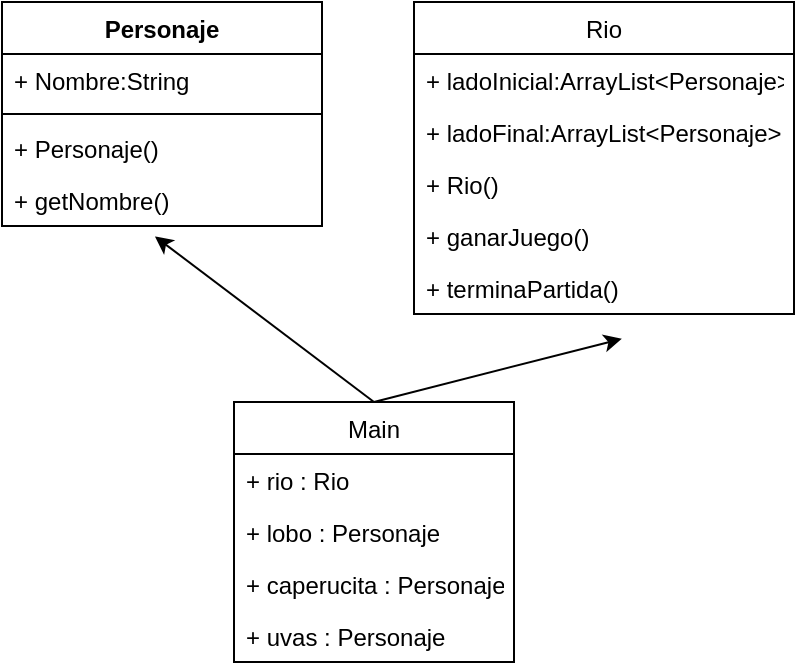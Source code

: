 <mxfile>
    <diagram id="LaN-MLVO-L5hd9xCTTjy" name="Página-1">
        <mxGraphModel dx="500" dy="1136" grid="1" gridSize="10" guides="1" tooltips="1" connect="1" arrows="1" fold="1" page="1" pageScale="1" pageWidth="827" pageHeight="1169" math="0" shadow="0">
            <root>
                <mxCell id="0"/>
                <mxCell id="1" parent="0"/>
                <mxCell id="2" value="Personaje" style="swimlane;fontStyle=1;align=center;verticalAlign=top;childLayout=stackLayout;horizontal=1;startSize=26;horizontalStack=0;resizeParent=1;resizeParentMax=0;resizeLast=0;collapsible=1;marginBottom=0;" parent="1" vertex="1">
                    <mxGeometry x="254" y="70" width="160" height="112" as="geometry"/>
                </mxCell>
                <mxCell id="3" value="+ Nombre:String&#10;" style="text;strokeColor=none;fillColor=none;align=left;verticalAlign=top;spacingLeft=4;spacingRight=4;overflow=hidden;rotatable=0;points=[[0,0.5],[1,0.5]];portConstraint=eastwest;" parent="2" vertex="1">
                    <mxGeometry y="26" width="160" height="26" as="geometry"/>
                </mxCell>
                <mxCell id="4" value="" style="line;strokeWidth=1;fillColor=none;align=left;verticalAlign=middle;spacingTop=-1;spacingLeft=3;spacingRight=3;rotatable=0;labelPosition=right;points=[];portConstraint=eastwest;strokeColor=inherit;" parent="2" vertex="1">
                    <mxGeometry y="52" width="160" height="8" as="geometry"/>
                </mxCell>
                <mxCell id="5" value="+ Personaje()" style="text;strokeColor=none;fillColor=none;align=left;verticalAlign=top;spacingLeft=4;spacingRight=4;overflow=hidden;rotatable=0;points=[[0,0.5],[1,0.5]];portConstraint=eastwest;" parent="2" vertex="1">
                    <mxGeometry y="60" width="160" height="26" as="geometry"/>
                </mxCell>
                <mxCell id="17" value="+ getNombre()" style="text;strokeColor=none;fillColor=none;align=left;verticalAlign=top;spacingLeft=4;spacingRight=4;overflow=hidden;rotatable=0;points=[[0,0.5],[1,0.5]];portConstraint=eastwest;" vertex="1" parent="2">
                    <mxGeometry y="86" width="160" height="26" as="geometry"/>
                </mxCell>
                <mxCell id="7" value="Rio" style="swimlane;fontStyle=0;childLayout=stackLayout;horizontal=1;startSize=26;fillColor=none;horizontalStack=0;resizeParent=1;resizeParentMax=0;resizeLast=0;collapsible=1;marginBottom=0;" parent="1" vertex="1">
                    <mxGeometry x="460" y="70" width="190" height="156" as="geometry"/>
                </mxCell>
                <mxCell id="8" value="+ ladoInicial:ArrayList&lt;Personaje&gt;" style="text;strokeColor=none;fillColor=none;align=left;verticalAlign=top;spacingLeft=4;spacingRight=4;overflow=hidden;rotatable=0;points=[[0,0.5],[1,0.5]];portConstraint=eastwest;" parent="7" vertex="1">
                    <mxGeometry y="26" width="190" height="26" as="geometry"/>
                </mxCell>
                <mxCell id="9" value="+ ladoFinal:ArrayList&lt;Personaje&gt;" style="text;strokeColor=none;fillColor=none;align=left;verticalAlign=top;spacingLeft=4;spacingRight=4;overflow=hidden;rotatable=0;points=[[0,0.5],[1,0.5]];portConstraint=eastwest;" parent="7" vertex="1">
                    <mxGeometry y="52" width="190" height="26" as="geometry"/>
                </mxCell>
                <mxCell id="16" value="+ Rio()" style="text;strokeColor=none;fillColor=none;align=left;verticalAlign=top;spacingLeft=4;spacingRight=4;overflow=hidden;rotatable=0;points=[[0,0.5],[1,0.5]];portConstraint=eastwest;" vertex="1" parent="7">
                    <mxGeometry y="78" width="190" height="26" as="geometry"/>
                </mxCell>
                <mxCell id="18" value="+ ganarJuego()" style="text;strokeColor=none;fillColor=none;align=left;verticalAlign=top;spacingLeft=4;spacingRight=4;overflow=hidden;rotatable=0;points=[[0,0.5],[1,0.5]];portConstraint=eastwest;" vertex="1" parent="7">
                    <mxGeometry y="104" width="190" height="26" as="geometry"/>
                </mxCell>
                <mxCell id="19" value="+ terminaPartida()" style="text;strokeColor=none;fillColor=none;align=left;verticalAlign=top;spacingLeft=4;spacingRight=4;overflow=hidden;rotatable=0;points=[[0,0.5],[1,0.5]];portConstraint=eastwest;" vertex="1" parent="7">
                    <mxGeometry y="130" width="190" height="26" as="geometry"/>
                </mxCell>
                <mxCell id="11" value="Main" style="swimlane;fontStyle=0;childLayout=stackLayout;horizontal=1;startSize=26;fillColor=none;horizontalStack=0;resizeParent=1;resizeParentMax=0;resizeLast=0;collapsible=1;marginBottom=0;" parent="1" vertex="1">
                    <mxGeometry x="370" y="270" width="140" height="130" as="geometry"/>
                </mxCell>
                <mxCell id="12" value="+ rio : Rio" style="text;strokeColor=none;fillColor=none;align=left;verticalAlign=top;spacingLeft=4;spacingRight=4;overflow=hidden;rotatable=0;points=[[0,0.5],[1,0.5]];portConstraint=eastwest;" parent="11" vertex="1">
                    <mxGeometry y="26" width="140" height="26" as="geometry"/>
                </mxCell>
                <mxCell id="13" value="+ lobo : Personaje" style="text;strokeColor=none;fillColor=none;align=left;verticalAlign=top;spacingLeft=4;spacingRight=4;overflow=hidden;rotatable=0;points=[[0,0.5],[1,0.5]];portConstraint=eastwest;" parent="11" vertex="1">
                    <mxGeometry y="52" width="140" height="26" as="geometry"/>
                </mxCell>
                <mxCell id="14" value="+ caperucita : Personaje" style="text;strokeColor=none;fillColor=none;align=left;verticalAlign=top;spacingLeft=4;spacingRight=4;overflow=hidden;rotatable=0;points=[[0,0.5],[1,0.5]];portConstraint=eastwest;" parent="11" vertex="1">
                    <mxGeometry y="78" width="140" height="26" as="geometry"/>
                </mxCell>
                <mxCell id="20" value="+ uvas : Personaje" style="text;strokeColor=none;fillColor=none;align=left;verticalAlign=top;spacingLeft=4;spacingRight=4;overflow=hidden;rotatable=0;points=[[0,0.5],[1,0.5]];portConstraint=eastwest;" vertex="1" parent="11">
                    <mxGeometry y="104" width="140" height="26" as="geometry"/>
                </mxCell>
                <mxCell id="23" value="" style="endArrow=classic;html=1;entryX=0.547;entryY=1.477;entryDx=0;entryDy=0;entryPerimeter=0;exitX=0.5;exitY=0;exitDx=0;exitDy=0;" edge="1" parent="1" source="11" target="19">
                    <mxGeometry width="50" height="50" relative="1" as="geometry">
                        <mxPoint x="460" y="430" as="sourcePoint"/>
                        <mxPoint x="510" y="380" as="targetPoint"/>
                    </mxGeometry>
                </mxCell>
                <mxCell id="24" value="" style="endArrow=classic;html=1;entryX=0.478;entryY=1.2;entryDx=0;entryDy=0;entryPerimeter=0;exitX=0.5;exitY=0;exitDx=0;exitDy=0;" edge="1" parent="1" source="11" target="17">
                    <mxGeometry width="50" height="50" relative="1" as="geometry">
                        <mxPoint x="460" y="430" as="sourcePoint"/>
                        <mxPoint x="510" y="380" as="targetPoint"/>
                    </mxGeometry>
                </mxCell>
            </root>
        </mxGraphModel>
    </diagram>
</mxfile>